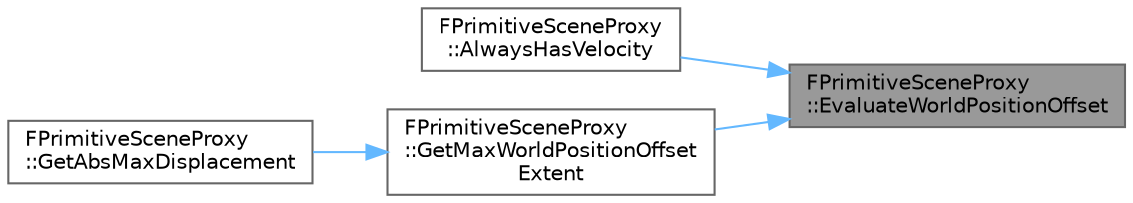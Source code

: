 digraph "FPrimitiveSceneProxy::EvaluateWorldPositionOffset"
{
 // INTERACTIVE_SVG=YES
 // LATEX_PDF_SIZE
  bgcolor="transparent";
  edge [fontname=Helvetica,fontsize=10,labelfontname=Helvetica,labelfontsize=10];
  node [fontname=Helvetica,fontsize=10,shape=box,height=0.2,width=0.4];
  rankdir="RL";
  Node1 [id="Node000001",label="FPrimitiveSceneProxy\l::EvaluateWorldPositionOffset",height=0.2,width=0.4,color="gray40", fillcolor="grey60", style="filled", fontcolor="black",tooltip=" "];
  Node1 -> Node2 [id="edge1_Node000001_Node000002",dir="back",color="steelblue1",style="solid",tooltip=" "];
  Node2 [id="Node000002",label="FPrimitiveSceneProxy\l::AlwaysHasVelocity",height=0.2,width=0.4,color="grey40", fillcolor="white", style="filled",URL="$d4/de9/classFPrimitiveSceneProxy.html#afddfed81cbb8d8f491b065ddcb148a43",tooltip="Returns true if this proxy should write velocity even when the transform isn't changing."];
  Node1 -> Node3 [id="edge2_Node000001_Node000003",dir="back",color="steelblue1",style="solid",tooltip=" "];
  Node3 [id="Node000003",label="FPrimitiveSceneProxy\l::GetMaxWorldPositionOffset\lExtent",height=0.2,width=0.4,color="grey40", fillcolor="white", style="filled",URL="$d4/de9/classFPrimitiveSceneProxy.html#a66239342105b459643447d1ae2f773f4",tooltip=" "];
  Node3 -> Node4 [id="edge3_Node000003_Node000004",dir="back",color="steelblue1",style="solid",tooltip=" "];
  Node4 [id="Node000004",label="FPrimitiveSceneProxy\l::GetAbsMaxDisplacement",height=0.2,width=0.4,color="grey40", fillcolor="white", style="filled",URL="$d4/de9/classFPrimitiveSceneProxy.html#a4e6c871d91906e6407b13fbe93fa52ba",tooltip=" "];
}
